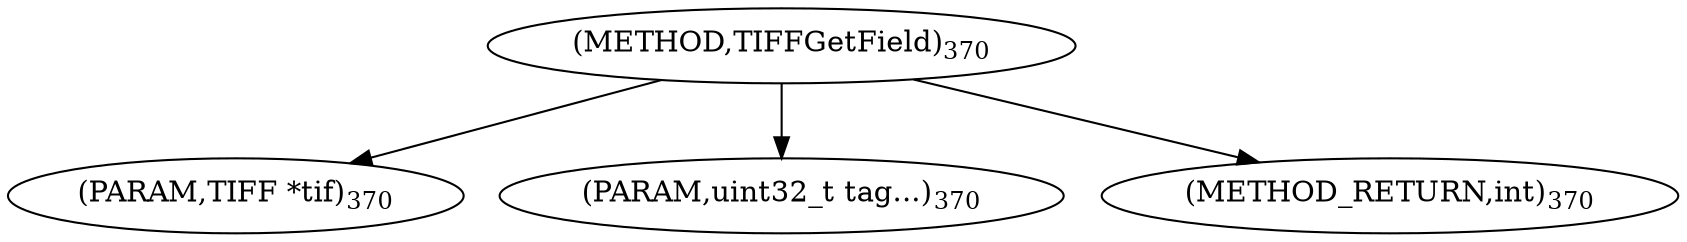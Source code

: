 digraph "TIFFGetField" {  
"8525" [label = <(METHOD,TIFFGetField)<SUB>370</SUB>> ]
"8526" [label = <(PARAM,TIFF *tif)<SUB>370</SUB>> ]
"8527" [label = <(PARAM,uint32_t tag...)<SUB>370</SUB>> ]
"8528" [label = <(METHOD_RETURN,int)<SUB>370</SUB>> ]
  "8525" -> "8526" 
  "8525" -> "8527" 
  "8525" -> "8528" 
}
